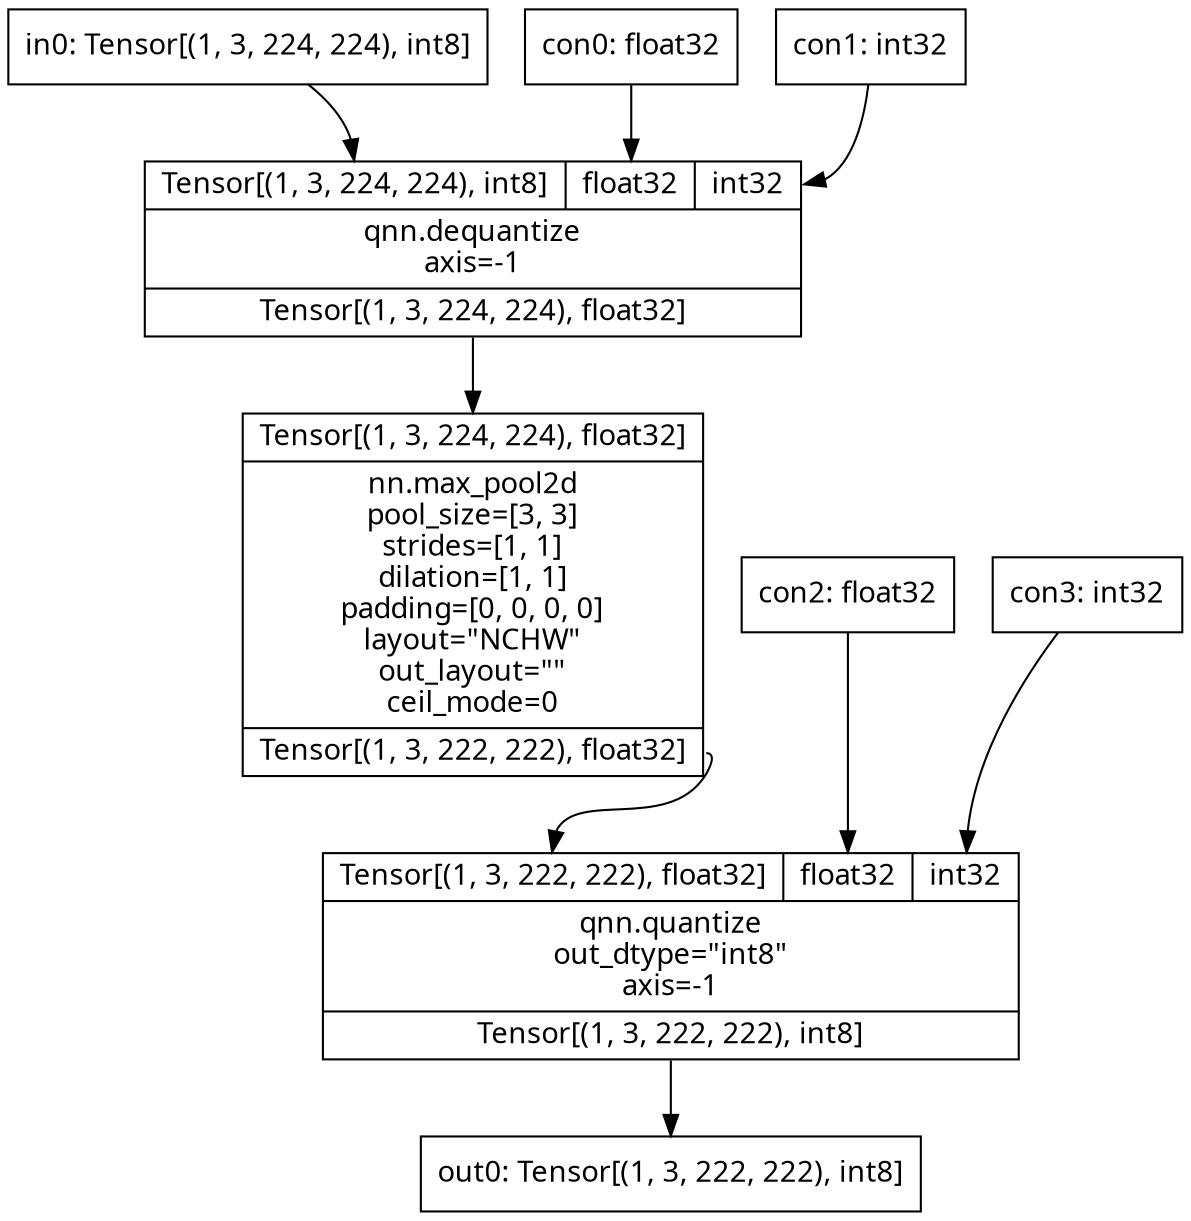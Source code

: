 digraph code {
	node [fontname="Linux Biolinum O" shape=record]
	in0 [label="in0: Tensor[(1, 3, 224, 224), int8]"]
	con0 [label="con0: float32"]
	con1 [label="con1: int32"]
	opr0 [label="{{<i0>Tensor[(1, 3, 224, 224), int8]|<i1>float32|<i2>int32}|qnn.dequantize\naxis=-1|{<o0>Tensor[(1, 3, 224, 224), float32]}}"]
	in0 -> opr0:i0
	con0 -> opr0:i1
	con1 -> opr0:i2
	opr1 [label="{{<i0>Tensor[(1, 3, 224, 224), float32]}|nn.max_pool2d\npool_size=[3, 3]\nstrides=[1, 1]\ndilation=[1, 1]\npadding=[0, 0, 0, 0]\nlayout=\"NCHW\"\nout_layout=\"\"\nceil_mode=0|{<o0>Tensor[(1, 3, 222, 222), float32]}}"]
	opr0:o0 -> opr1:i0
	con2 [label="con2: float32"]
	con3 [label="con3: int32"]
	opr2 [label="{{<i0>Tensor[(1, 3, 222, 222), float32]|<i1>float32|<i2>int32}|qnn.quantize\nout_dtype=\"int8\"\naxis=-1|{<o0>Tensor[(1, 3, 222, 222), int8]}}"]
	opr1:o0 -> opr2:i0
	con2 -> opr2:i1
	con3 -> opr2:i2
	out0 [label="out0: Tensor[(1, 3, 222, 222), int8]"]
	opr2:o0 -> out0
}
